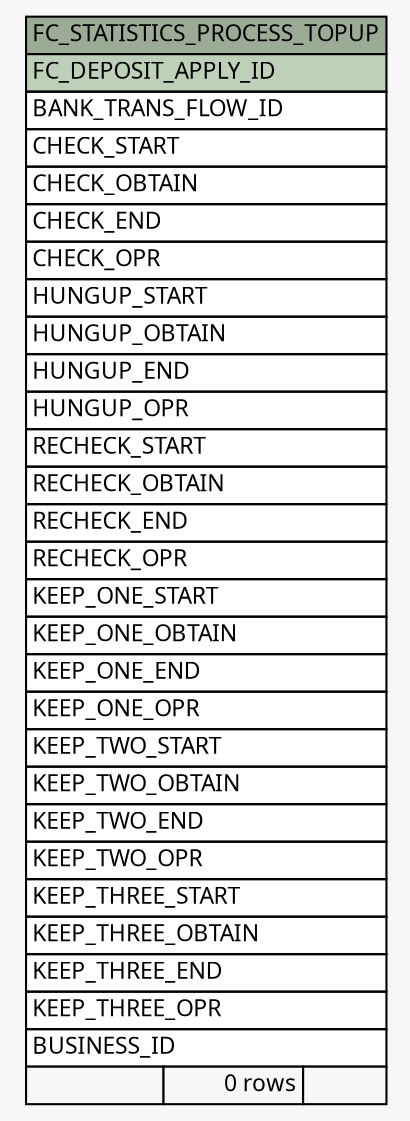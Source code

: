 // dot 2.26.0 on Linux 2.6.32-504.8.1.el6.x86_64
// SchemaSpy rev Unknown
digraph "FC_STATISTICS_PROCESS_TOPUP" {
  graph [
    rankdir="RL"
    bgcolor="#f7f7f7"
    nodesep="0.18"
    ranksep="0.46"
    fontname="Microsoft YaHei"
    fontsize="11"
  ];
  node [
    fontname="Microsoft YaHei"
    fontsize="11"
    shape="plaintext"
  ];
  edge [
    arrowsize="0.8"
  ];
  "FC_STATISTICS_PROCESS_TOPUP" [
    label=<
    <TABLE BORDER="0" CELLBORDER="1" CELLSPACING="0" BGCOLOR="#ffffff">
      <TR><TD COLSPAN="3" BGCOLOR="#9bab96" ALIGN="CENTER">FC_STATISTICS_PROCESS_TOPUP</TD></TR>
      <TR><TD PORT="FC_DEPOSIT_APPLY_ID" COLSPAN="3" BGCOLOR="#bed1b8" ALIGN="LEFT">FC_DEPOSIT_APPLY_ID</TD></TR>
      <TR><TD PORT="BANK_TRANS_FLOW_ID" COLSPAN="3" ALIGN="LEFT">BANK_TRANS_FLOW_ID</TD></TR>
      <TR><TD PORT="CHECK_START" COLSPAN="3" ALIGN="LEFT">CHECK_START</TD></TR>
      <TR><TD PORT="CHECK_OBTAIN" COLSPAN="3" ALIGN="LEFT">CHECK_OBTAIN</TD></TR>
      <TR><TD PORT="CHECK_END" COLSPAN="3" ALIGN="LEFT">CHECK_END</TD></TR>
      <TR><TD PORT="CHECK_OPR" COLSPAN="3" ALIGN="LEFT">CHECK_OPR</TD></TR>
      <TR><TD PORT="HUNGUP_START" COLSPAN="3" ALIGN="LEFT">HUNGUP_START</TD></TR>
      <TR><TD PORT="HUNGUP_OBTAIN" COLSPAN="3" ALIGN="LEFT">HUNGUP_OBTAIN</TD></TR>
      <TR><TD PORT="HUNGUP_END" COLSPAN="3" ALIGN="LEFT">HUNGUP_END</TD></TR>
      <TR><TD PORT="HUNGUP_OPR" COLSPAN="3" ALIGN="LEFT">HUNGUP_OPR</TD></TR>
      <TR><TD PORT="RECHECK_START" COLSPAN="3" ALIGN="LEFT">RECHECK_START</TD></TR>
      <TR><TD PORT="RECHECK_OBTAIN" COLSPAN="3" ALIGN="LEFT">RECHECK_OBTAIN</TD></TR>
      <TR><TD PORT="RECHECK_END" COLSPAN="3" ALIGN="LEFT">RECHECK_END</TD></TR>
      <TR><TD PORT="RECHECK_OPR" COLSPAN="3" ALIGN="LEFT">RECHECK_OPR</TD></TR>
      <TR><TD PORT="KEEP_ONE_START" COLSPAN="3" ALIGN="LEFT">KEEP_ONE_START</TD></TR>
      <TR><TD PORT="KEEP_ONE_OBTAIN" COLSPAN="3" ALIGN="LEFT">KEEP_ONE_OBTAIN</TD></TR>
      <TR><TD PORT="KEEP_ONE_END" COLSPAN="3" ALIGN="LEFT">KEEP_ONE_END</TD></TR>
      <TR><TD PORT="KEEP_ONE_OPR" COLSPAN="3" ALIGN="LEFT">KEEP_ONE_OPR</TD></TR>
      <TR><TD PORT="KEEP_TWO_START" COLSPAN="3" ALIGN="LEFT">KEEP_TWO_START</TD></TR>
      <TR><TD PORT="KEEP_TWO_OBTAIN" COLSPAN="3" ALIGN="LEFT">KEEP_TWO_OBTAIN</TD></TR>
      <TR><TD PORT="KEEP_TWO_END" COLSPAN="3" ALIGN="LEFT">KEEP_TWO_END</TD></TR>
      <TR><TD PORT="KEEP_TWO_OPR" COLSPAN="3" ALIGN="LEFT">KEEP_TWO_OPR</TD></TR>
      <TR><TD PORT="KEEP_THREE_START" COLSPAN="3" ALIGN="LEFT">KEEP_THREE_START</TD></TR>
      <TR><TD PORT="KEEP_THREE_OBTAIN" COLSPAN="3" ALIGN="LEFT">KEEP_THREE_OBTAIN</TD></TR>
      <TR><TD PORT="KEEP_THREE_END" COLSPAN="3" ALIGN="LEFT">KEEP_THREE_END</TD></TR>
      <TR><TD PORT="KEEP_THREE_OPR" COLSPAN="3" ALIGN="LEFT">KEEP_THREE_OPR</TD></TR>
      <TR><TD PORT="BUSINESS_ID" COLSPAN="3" ALIGN="LEFT">BUSINESS_ID</TD></TR>
      <TR><TD ALIGN="LEFT" BGCOLOR="#f7f7f7">  </TD><TD ALIGN="RIGHT" BGCOLOR="#f7f7f7">0 rows</TD><TD ALIGN="RIGHT" BGCOLOR="#f7f7f7">  </TD></TR>
    </TABLE>>
    URL="tables/FC_STATISTICS_PROCESS_TOPUP.html"
    tooltip="FC_STATISTICS_PROCESS_TOPUP"
  ];
}
